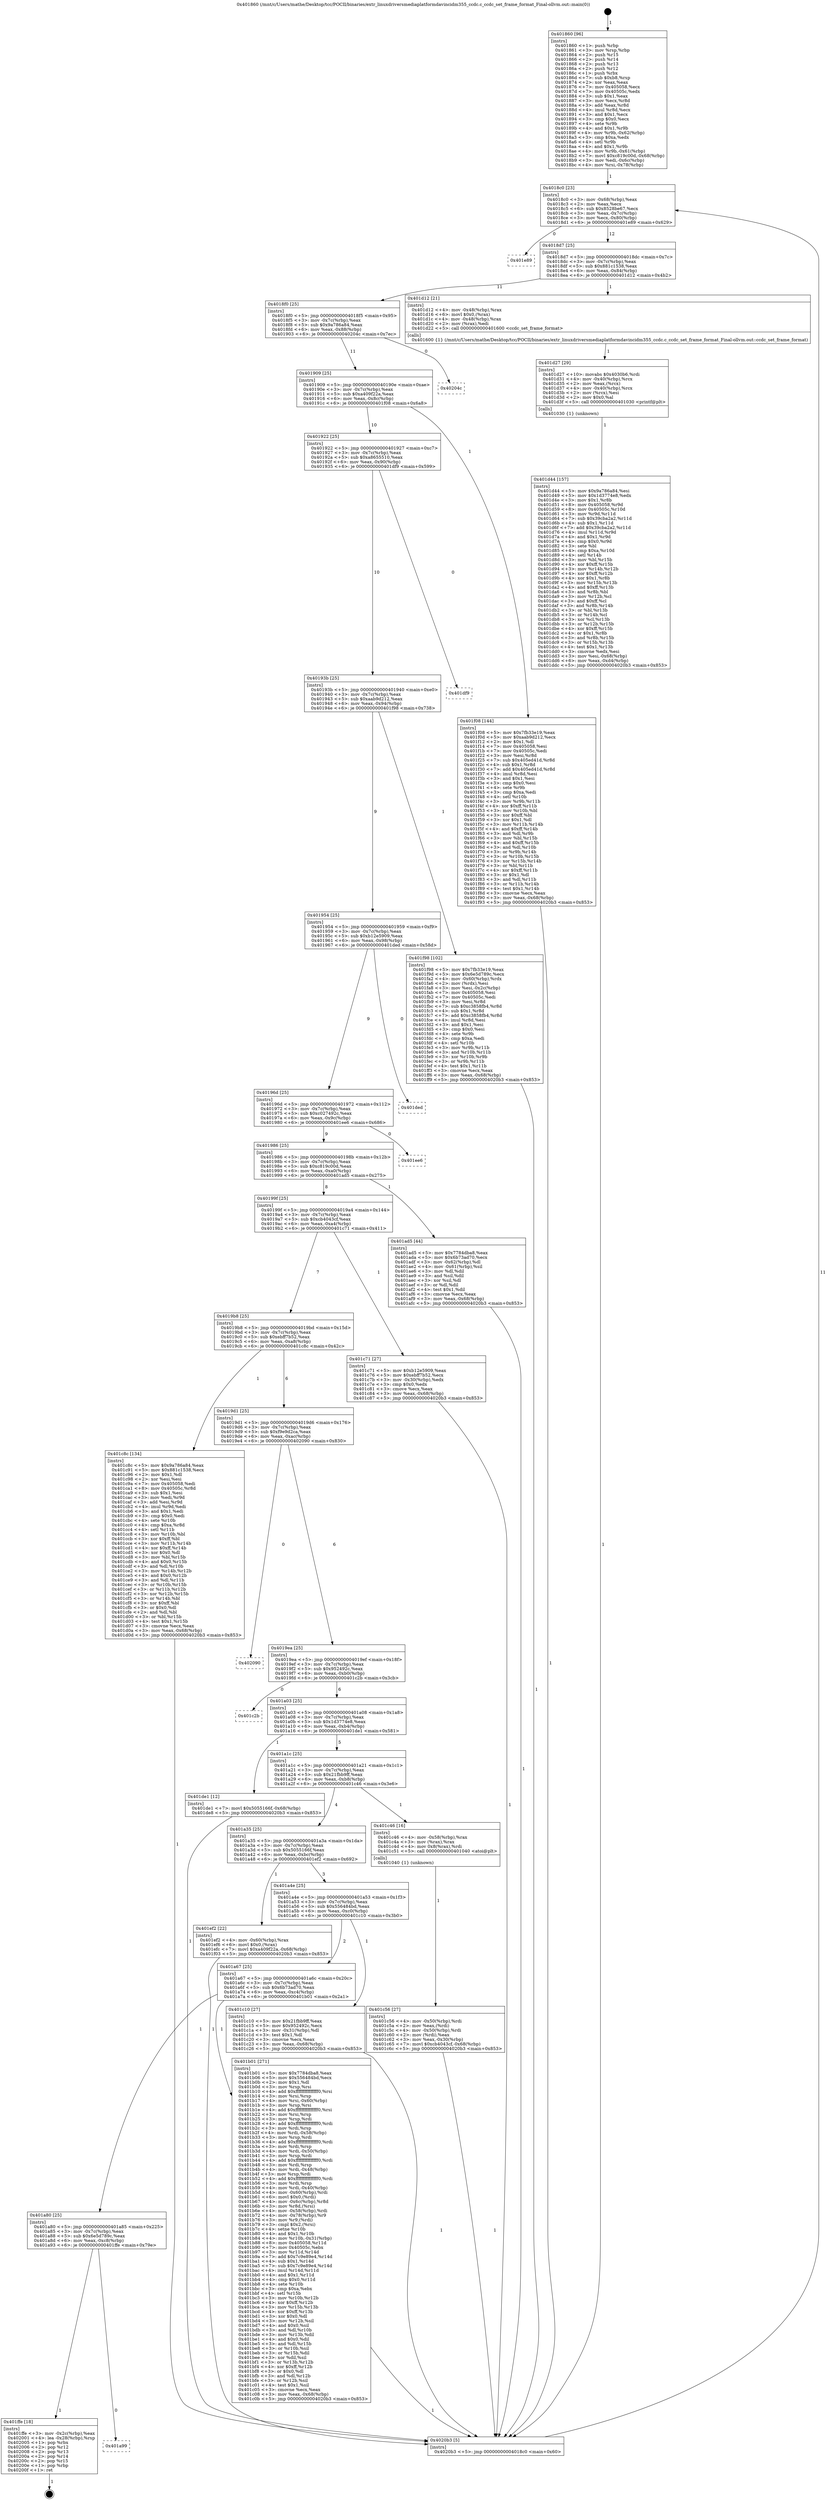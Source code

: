 digraph "0x401860" {
  label = "0x401860 (/mnt/c/Users/mathe/Desktop/tcc/POCII/binaries/extr_linuxdriversmediaplatformdavincidm355_ccdc.c_ccdc_set_frame_format_Final-ollvm.out::main(0))"
  labelloc = "t"
  node[shape=record]

  Entry [label="",width=0.3,height=0.3,shape=circle,fillcolor=black,style=filled]
  "0x4018c0" [label="{
     0x4018c0 [23]\l
     | [instrs]\l
     &nbsp;&nbsp;0x4018c0 \<+3\>: mov -0x68(%rbp),%eax\l
     &nbsp;&nbsp;0x4018c3 \<+2\>: mov %eax,%ecx\l
     &nbsp;&nbsp;0x4018c5 \<+6\>: sub $0x8528be67,%ecx\l
     &nbsp;&nbsp;0x4018cb \<+3\>: mov %eax,-0x7c(%rbp)\l
     &nbsp;&nbsp;0x4018ce \<+3\>: mov %ecx,-0x80(%rbp)\l
     &nbsp;&nbsp;0x4018d1 \<+6\>: je 0000000000401e89 \<main+0x629\>\l
  }"]
  "0x401e89" [label="{
     0x401e89\l
  }", style=dashed]
  "0x4018d7" [label="{
     0x4018d7 [25]\l
     | [instrs]\l
     &nbsp;&nbsp;0x4018d7 \<+5\>: jmp 00000000004018dc \<main+0x7c\>\l
     &nbsp;&nbsp;0x4018dc \<+3\>: mov -0x7c(%rbp),%eax\l
     &nbsp;&nbsp;0x4018df \<+5\>: sub $0x881c1538,%eax\l
     &nbsp;&nbsp;0x4018e4 \<+6\>: mov %eax,-0x84(%rbp)\l
     &nbsp;&nbsp;0x4018ea \<+6\>: je 0000000000401d12 \<main+0x4b2\>\l
  }"]
  Exit [label="",width=0.3,height=0.3,shape=circle,fillcolor=black,style=filled,peripheries=2]
  "0x401d12" [label="{
     0x401d12 [21]\l
     | [instrs]\l
     &nbsp;&nbsp;0x401d12 \<+4\>: mov -0x48(%rbp),%rax\l
     &nbsp;&nbsp;0x401d16 \<+6\>: movl $0x0,(%rax)\l
     &nbsp;&nbsp;0x401d1c \<+4\>: mov -0x48(%rbp),%rax\l
     &nbsp;&nbsp;0x401d20 \<+2\>: mov (%rax),%edi\l
     &nbsp;&nbsp;0x401d22 \<+5\>: call 0000000000401600 \<ccdc_set_frame_format\>\l
     | [calls]\l
     &nbsp;&nbsp;0x401600 \{1\} (/mnt/c/Users/mathe/Desktop/tcc/POCII/binaries/extr_linuxdriversmediaplatformdavincidm355_ccdc.c_ccdc_set_frame_format_Final-ollvm.out::ccdc_set_frame_format)\l
  }"]
  "0x4018f0" [label="{
     0x4018f0 [25]\l
     | [instrs]\l
     &nbsp;&nbsp;0x4018f0 \<+5\>: jmp 00000000004018f5 \<main+0x95\>\l
     &nbsp;&nbsp;0x4018f5 \<+3\>: mov -0x7c(%rbp),%eax\l
     &nbsp;&nbsp;0x4018f8 \<+5\>: sub $0x9a786a84,%eax\l
     &nbsp;&nbsp;0x4018fd \<+6\>: mov %eax,-0x88(%rbp)\l
     &nbsp;&nbsp;0x401903 \<+6\>: je 000000000040204c \<main+0x7ec\>\l
  }"]
  "0x401a99" [label="{
     0x401a99\l
  }", style=dashed]
  "0x40204c" [label="{
     0x40204c\l
  }", style=dashed]
  "0x401909" [label="{
     0x401909 [25]\l
     | [instrs]\l
     &nbsp;&nbsp;0x401909 \<+5\>: jmp 000000000040190e \<main+0xae\>\l
     &nbsp;&nbsp;0x40190e \<+3\>: mov -0x7c(%rbp),%eax\l
     &nbsp;&nbsp;0x401911 \<+5\>: sub $0xa409f22a,%eax\l
     &nbsp;&nbsp;0x401916 \<+6\>: mov %eax,-0x8c(%rbp)\l
     &nbsp;&nbsp;0x40191c \<+6\>: je 0000000000401f08 \<main+0x6a8\>\l
  }"]
  "0x401ffe" [label="{
     0x401ffe [18]\l
     | [instrs]\l
     &nbsp;&nbsp;0x401ffe \<+3\>: mov -0x2c(%rbp),%eax\l
     &nbsp;&nbsp;0x402001 \<+4\>: lea -0x28(%rbp),%rsp\l
     &nbsp;&nbsp;0x402005 \<+1\>: pop %rbx\l
     &nbsp;&nbsp;0x402006 \<+2\>: pop %r12\l
     &nbsp;&nbsp;0x402008 \<+2\>: pop %r13\l
     &nbsp;&nbsp;0x40200a \<+2\>: pop %r14\l
     &nbsp;&nbsp;0x40200c \<+2\>: pop %r15\l
     &nbsp;&nbsp;0x40200e \<+1\>: pop %rbp\l
     &nbsp;&nbsp;0x40200f \<+1\>: ret\l
  }"]
  "0x401f08" [label="{
     0x401f08 [144]\l
     | [instrs]\l
     &nbsp;&nbsp;0x401f08 \<+5\>: mov $0x7fb33e19,%eax\l
     &nbsp;&nbsp;0x401f0d \<+5\>: mov $0xaab9d212,%ecx\l
     &nbsp;&nbsp;0x401f12 \<+2\>: mov $0x1,%dl\l
     &nbsp;&nbsp;0x401f14 \<+7\>: mov 0x405058,%esi\l
     &nbsp;&nbsp;0x401f1b \<+7\>: mov 0x40505c,%edi\l
     &nbsp;&nbsp;0x401f22 \<+3\>: mov %esi,%r8d\l
     &nbsp;&nbsp;0x401f25 \<+7\>: sub $0x405ed41d,%r8d\l
     &nbsp;&nbsp;0x401f2c \<+4\>: sub $0x1,%r8d\l
     &nbsp;&nbsp;0x401f30 \<+7\>: add $0x405ed41d,%r8d\l
     &nbsp;&nbsp;0x401f37 \<+4\>: imul %r8d,%esi\l
     &nbsp;&nbsp;0x401f3b \<+3\>: and $0x1,%esi\l
     &nbsp;&nbsp;0x401f3e \<+3\>: cmp $0x0,%esi\l
     &nbsp;&nbsp;0x401f41 \<+4\>: sete %r9b\l
     &nbsp;&nbsp;0x401f45 \<+3\>: cmp $0xa,%edi\l
     &nbsp;&nbsp;0x401f48 \<+4\>: setl %r10b\l
     &nbsp;&nbsp;0x401f4c \<+3\>: mov %r9b,%r11b\l
     &nbsp;&nbsp;0x401f4f \<+4\>: xor $0xff,%r11b\l
     &nbsp;&nbsp;0x401f53 \<+3\>: mov %r10b,%bl\l
     &nbsp;&nbsp;0x401f56 \<+3\>: xor $0xff,%bl\l
     &nbsp;&nbsp;0x401f59 \<+3\>: xor $0x1,%dl\l
     &nbsp;&nbsp;0x401f5c \<+3\>: mov %r11b,%r14b\l
     &nbsp;&nbsp;0x401f5f \<+4\>: and $0xff,%r14b\l
     &nbsp;&nbsp;0x401f63 \<+3\>: and %dl,%r9b\l
     &nbsp;&nbsp;0x401f66 \<+3\>: mov %bl,%r15b\l
     &nbsp;&nbsp;0x401f69 \<+4\>: and $0xff,%r15b\l
     &nbsp;&nbsp;0x401f6d \<+3\>: and %dl,%r10b\l
     &nbsp;&nbsp;0x401f70 \<+3\>: or %r9b,%r14b\l
     &nbsp;&nbsp;0x401f73 \<+3\>: or %r10b,%r15b\l
     &nbsp;&nbsp;0x401f76 \<+3\>: xor %r15b,%r14b\l
     &nbsp;&nbsp;0x401f79 \<+3\>: or %bl,%r11b\l
     &nbsp;&nbsp;0x401f7c \<+4\>: xor $0xff,%r11b\l
     &nbsp;&nbsp;0x401f80 \<+3\>: or $0x1,%dl\l
     &nbsp;&nbsp;0x401f83 \<+3\>: and %dl,%r11b\l
     &nbsp;&nbsp;0x401f86 \<+3\>: or %r11b,%r14b\l
     &nbsp;&nbsp;0x401f89 \<+4\>: test $0x1,%r14b\l
     &nbsp;&nbsp;0x401f8d \<+3\>: cmovne %ecx,%eax\l
     &nbsp;&nbsp;0x401f90 \<+3\>: mov %eax,-0x68(%rbp)\l
     &nbsp;&nbsp;0x401f93 \<+5\>: jmp 00000000004020b3 \<main+0x853\>\l
  }"]
  "0x401922" [label="{
     0x401922 [25]\l
     | [instrs]\l
     &nbsp;&nbsp;0x401922 \<+5\>: jmp 0000000000401927 \<main+0xc7\>\l
     &nbsp;&nbsp;0x401927 \<+3\>: mov -0x7c(%rbp),%eax\l
     &nbsp;&nbsp;0x40192a \<+5\>: sub $0xa8655510,%eax\l
     &nbsp;&nbsp;0x40192f \<+6\>: mov %eax,-0x90(%rbp)\l
     &nbsp;&nbsp;0x401935 \<+6\>: je 0000000000401df9 \<main+0x599\>\l
  }"]
  "0x401d44" [label="{
     0x401d44 [157]\l
     | [instrs]\l
     &nbsp;&nbsp;0x401d44 \<+5\>: mov $0x9a786a84,%esi\l
     &nbsp;&nbsp;0x401d49 \<+5\>: mov $0x1d3774e8,%edx\l
     &nbsp;&nbsp;0x401d4e \<+3\>: mov $0x1,%r8b\l
     &nbsp;&nbsp;0x401d51 \<+8\>: mov 0x405058,%r9d\l
     &nbsp;&nbsp;0x401d59 \<+8\>: mov 0x40505c,%r10d\l
     &nbsp;&nbsp;0x401d61 \<+3\>: mov %r9d,%r11d\l
     &nbsp;&nbsp;0x401d64 \<+7\>: sub $0x39cba2a2,%r11d\l
     &nbsp;&nbsp;0x401d6b \<+4\>: sub $0x1,%r11d\l
     &nbsp;&nbsp;0x401d6f \<+7\>: add $0x39cba2a2,%r11d\l
     &nbsp;&nbsp;0x401d76 \<+4\>: imul %r11d,%r9d\l
     &nbsp;&nbsp;0x401d7a \<+4\>: and $0x1,%r9d\l
     &nbsp;&nbsp;0x401d7e \<+4\>: cmp $0x0,%r9d\l
     &nbsp;&nbsp;0x401d82 \<+3\>: sete %bl\l
     &nbsp;&nbsp;0x401d85 \<+4\>: cmp $0xa,%r10d\l
     &nbsp;&nbsp;0x401d89 \<+4\>: setl %r14b\l
     &nbsp;&nbsp;0x401d8d \<+3\>: mov %bl,%r15b\l
     &nbsp;&nbsp;0x401d90 \<+4\>: xor $0xff,%r15b\l
     &nbsp;&nbsp;0x401d94 \<+3\>: mov %r14b,%r12b\l
     &nbsp;&nbsp;0x401d97 \<+4\>: xor $0xff,%r12b\l
     &nbsp;&nbsp;0x401d9b \<+4\>: xor $0x1,%r8b\l
     &nbsp;&nbsp;0x401d9f \<+3\>: mov %r15b,%r13b\l
     &nbsp;&nbsp;0x401da2 \<+4\>: and $0xff,%r13b\l
     &nbsp;&nbsp;0x401da6 \<+3\>: and %r8b,%bl\l
     &nbsp;&nbsp;0x401da9 \<+3\>: mov %r12b,%cl\l
     &nbsp;&nbsp;0x401dac \<+3\>: and $0xff,%cl\l
     &nbsp;&nbsp;0x401daf \<+3\>: and %r8b,%r14b\l
     &nbsp;&nbsp;0x401db2 \<+3\>: or %bl,%r13b\l
     &nbsp;&nbsp;0x401db5 \<+3\>: or %r14b,%cl\l
     &nbsp;&nbsp;0x401db8 \<+3\>: xor %cl,%r13b\l
     &nbsp;&nbsp;0x401dbb \<+3\>: or %r12b,%r15b\l
     &nbsp;&nbsp;0x401dbe \<+4\>: xor $0xff,%r15b\l
     &nbsp;&nbsp;0x401dc2 \<+4\>: or $0x1,%r8b\l
     &nbsp;&nbsp;0x401dc6 \<+3\>: and %r8b,%r15b\l
     &nbsp;&nbsp;0x401dc9 \<+3\>: or %r15b,%r13b\l
     &nbsp;&nbsp;0x401dcc \<+4\>: test $0x1,%r13b\l
     &nbsp;&nbsp;0x401dd0 \<+3\>: cmovne %edx,%esi\l
     &nbsp;&nbsp;0x401dd3 \<+3\>: mov %esi,-0x68(%rbp)\l
     &nbsp;&nbsp;0x401dd6 \<+6\>: mov %eax,-0xd4(%rbp)\l
     &nbsp;&nbsp;0x401ddc \<+5\>: jmp 00000000004020b3 \<main+0x853\>\l
  }"]
  "0x401df9" [label="{
     0x401df9\l
  }", style=dashed]
  "0x40193b" [label="{
     0x40193b [25]\l
     | [instrs]\l
     &nbsp;&nbsp;0x40193b \<+5\>: jmp 0000000000401940 \<main+0xe0\>\l
     &nbsp;&nbsp;0x401940 \<+3\>: mov -0x7c(%rbp),%eax\l
     &nbsp;&nbsp;0x401943 \<+5\>: sub $0xaab9d212,%eax\l
     &nbsp;&nbsp;0x401948 \<+6\>: mov %eax,-0x94(%rbp)\l
     &nbsp;&nbsp;0x40194e \<+6\>: je 0000000000401f98 \<main+0x738\>\l
  }"]
  "0x401d27" [label="{
     0x401d27 [29]\l
     | [instrs]\l
     &nbsp;&nbsp;0x401d27 \<+10\>: movabs $0x4030b6,%rdi\l
     &nbsp;&nbsp;0x401d31 \<+4\>: mov -0x40(%rbp),%rcx\l
     &nbsp;&nbsp;0x401d35 \<+2\>: mov %eax,(%rcx)\l
     &nbsp;&nbsp;0x401d37 \<+4\>: mov -0x40(%rbp),%rcx\l
     &nbsp;&nbsp;0x401d3b \<+2\>: mov (%rcx),%esi\l
     &nbsp;&nbsp;0x401d3d \<+2\>: mov $0x0,%al\l
     &nbsp;&nbsp;0x401d3f \<+5\>: call 0000000000401030 \<printf@plt\>\l
     | [calls]\l
     &nbsp;&nbsp;0x401030 \{1\} (unknown)\l
  }"]
  "0x401f98" [label="{
     0x401f98 [102]\l
     | [instrs]\l
     &nbsp;&nbsp;0x401f98 \<+5\>: mov $0x7fb33e19,%eax\l
     &nbsp;&nbsp;0x401f9d \<+5\>: mov $0x6e5d789c,%ecx\l
     &nbsp;&nbsp;0x401fa2 \<+4\>: mov -0x60(%rbp),%rdx\l
     &nbsp;&nbsp;0x401fa6 \<+2\>: mov (%rdx),%esi\l
     &nbsp;&nbsp;0x401fa8 \<+3\>: mov %esi,-0x2c(%rbp)\l
     &nbsp;&nbsp;0x401fab \<+7\>: mov 0x405058,%esi\l
     &nbsp;&nbsp;0x401fb2 \<+7\>: mov 0x40505c,%edi\l
     &nbsp;&nbsp;0x401fb9 \<+3\>: mov %esi,%r8d\l
     &nbsp;&nbsp;0x401fbc \<+7\>: sub $0xc3858fb4,%r8d\l
     &nbsp;&nbsp;0x401fc3 \<+4\>: sub $0x1,%r8d\l
     &nbsp;&nbsp;0x401fc7 \<+7\>: add $0xc3858fb4,%r8d\l
     &nbsp;&nbsp;0x401fce \<+4\>: imul %r8d,%esi\l
     &nbsp;&nbsp;0x401fd2 \<+3\>: and $0x1,%esi\l
     &nbsp;&nbsp;0x401fd5 \<+3\>: cmp $0x0,%esi\l
     &nbsp;&nbsp;0x401fd8 \<+4\>: sete %r9b\l
     &nbsp;&nbsp;0x401fdc \<+3\>: cmp $0xa,%edi\l
     &nbsp;&nbsp;0x401fdf \<+4\>: setl %r10b\l
     &nbsp;&nbsp;0x401fe3 \<+3\>: mov %r9b,%r11b\l
     &nbsp;&nbsp;0x401fe6 \<+3\>: and %r10b,%r11b\l
     &nbsp;&nbsp;0x401fe9 \<+3\>: xor %r10b,%r9b\l
     &nbsp;&nbsp;0x401fec \<+3\>: or %r9b,%r11b\l
     &nbsp;&nbsp;0x401fef \<+4\>: test $0x1,%r11b\l
     &nbsp;&nbsp;0x401ff3 \<+3\>: cmovne %ecx,%eax\l
     &nbsp;&nbsp;0x401ff6 \<+3\>: mov %eax,-0x68(%rbp)\l
     &nbsp;&nbsp;0x401ff9 \<+5\>: jmp 00000000004020b3 \<main+0x853\>\l
  }"]
  "0x401954" [label="{
     0x401954 [25]\l
     | [instrs]\l
     &nbsp;&nbsp;0x401954 \<+5\>: jmp 0000000000401959 \<main+0xf9\>\l
     &nbsp;&nbsp;0x401959 \<+3\>: mov -0x7c(%rbp),%eax\l
     &nbsp;&nbsp;0x40195c \<+5\>: sub $0xb12e5909,%eax\l
     &nbsp;&nbsp;0x401961 \<+6\>: mov %eax,-0x98(%rbp)\l
     &nbsp;&nbsp;0x401967 \<+6\>: je 0000000000401ded \<main+0x58d\>\l
  }"]
  "0x401c56" [label="{
     0x401c56 [27]\l
     | [instrs]\l
     &nbsp;&nbsp;0x401c56 \<+4\>: mov -0x50(%rbp),%rdi\l
     &nbsp;&nbsp;0x401c5a \<+2\>: mov %eax,(%rdi)\l
     &nbsp;&nbsp;0x401c5c \<+4\>: mov -0x50(%rbp),%rdi\l
     &nbsp;&nbsp;0x401c60 \<+2\>: mov (%rdi),%eax\l
     &nbsp;&nbsp;0x401c62 \<+3\>: mov %eax,-0x30(%rbp)\l
     &nbsp;&nbsp;0x401c65 \<+7\>: movl $0xcb4043cf,-0x68(%rbp)\l
     &nbsp;&nbsp;0x401c6c \<+5\>: jmp 00000000004020b3 \<main+0x853\>\l
  }"]
  "0x401ded" [label="{
     0x401ded\l
  }", style=dashed]
  "0x40196d" [label="{
     0x40196d [25]\l
     | [instrs]\l
     &nbsp;&nbsp;0x40196d \<+5\>: jmp 0000000000401972 \<main+0x112\>\l
     &nbsp;&nbsp;0x401972 \<+3\>: mov -0x7c(%rbp),%eax\l
     &nbsp;&nbsp;0x401975 \<+5\>: sub $0xc027492c,%eax\l
     &nbsp;&nbsp;0x40197a \<+6\>: mov %eax,-0x9c(%rbp)\l
     &nbsp;&nbsp;0x401980 \<+6\>: je 0000000000401ee6 \<main+0x686\>\l
  }"]
  "0x401a80" [label="{
     0x401a80 [25]\l
     | [instrs]\l
     &nbsp;&nbsp;0x401a80 \<+5\>: jmp 0000000000401a85 \<main+0x225\>\l
     &nbsp;&nbsp;0x401a85 \<+3\>: mov -0x7c(%rbp),%eax\l
     &nbsp;&nbsp;0x401a88 \<+5\>: sub $0x6e5d789c,%eax\l
     &nbsp;&nbsp;0x401a8d \<+6\>: mov %eax,-0xc8(%rbp)\l
     &nbsp;&nbsp;0x401a93 \<+6\>: je 0000000000401ffe \<main+0x79e\>\l
  }"]
  "0x401ee6" [label="{
     0x401ee6\l
  }", style=dashed]
  "0x401986" [label="{
     0x401986 [25]\l
     | [instrs]\l
     &nbsp;&nbsp;0x401986 \<+5\>: jmp 000000000040198b \<main+0x12b\>\l
     &nbsp;&nbsp;0x40198b \<+3\>: mov -0x7c(%rbp),%eax\l
     &nbsp;&nbsp;0x40198e \<+5\>: sub $0xc819c00d,%eax\l
     &nbsp;&nbsp;0x401993 \<+6\>: mov %eax,-0xa0(%rbp)\l
     &nbsp;&nbsp;0x401999 \<+6\>: je 0000000000401ad5 \<main+0x275\>\l
  }"]
  "0x401b01" [label="{
     0x401b01 [271]\l
     | [instrs]\l
     &nbsp;&nbsp;0x401b01 \<+5\>: mov $0x7784dba8,%eax\l
     &nbsp;&nbsp;0x401b06 \<+5\>: mov $0x556484bd,%ecx\l
     &nbsp;&nbsp;0x401b0b \<+2\>: mov $0x1,%dl\l
     &nbsp;&nbsp;0x401b0d \<+3\>: mov %rsp,%rsi\l
     &nbsp;&nbsp;0x401b10 \<+4\>: add $0xfffffffffffffff0,%rsi\l
     &nbsp;&nbsp;0x401b14 \<+3\>: mov %rsi,%rsp\l
     &nbsp;&nbsp;0x401b17 \<+4\>: mov %rsi,-0x60(%rbp)\l
     &nbsp;&nbsp;0x401b1b \<+3\>: mov %rsp,%rsi\l
     &nbsp;&nbsp;0x401b1e \<+4\>: add $0xfffffffffffffff0,%rsi\l
     &nbsp;&nbsp;0x401b22 \<+3\>: mov %rsi,%rsp\l
     &nbsp;&nbsp;0x401b25 \<+3\>: mov %rsp,%rdi\l
     &nbsp;&nbsp;0x401b28 \<+4\>: add $0xfffffffffffffff0,%rdi\l
     &nbsp;&nbsp;0x401b2c \<+3\>: mov %rdi,%rsp\l
     &nbsp;&nbsp;0x401b2f \<+4\>: mov %rdi,-0x58(%rbp)\l
     &nbsp;&nbsp;0x401b33 \<+3\>: mov %rsp,%rdi\l
     &nbsp;&nbsp;0x401b36 \<+4\>: add $0xfffffffffffffff0,%rdi\l
     &nbsp;&nbsp;0x401b3a \<+3\>: mov %rdi,%rsp\l
     &nbsp;&nbsp;0x401b3d \<+4\>: mov %rdi,-0x50(%rbp)\l
     &nbsp;&nbsp;0x401b41 \<+3\>: mov %rsp,%rdi\l
     &nbsp;&nbsp;0x401b44 \<+4\>: add $0xfffffffffffffff0,%rdi\l
     &nbsp;&nbsp;0x401b48 \<+3\>: mov %rdi,%rsp\l
     &nbsp;&nbsp;0x401b4b \<+4\>: mov %rdi,-0x48(%rbp)\l
     &nbsp;&nbsp;0x401b4f \<+3\>: mov %rsp,%rdi\l
     &nbsp;&nbsp;0x401b52 \<+4\>: add $0xfffffffffffffff0,%rdi\l
     &nbsp;&nbsp;0x401b56 \<+3\>: mov %rdi,%rsp\l
     &nbsp;&nbsp;0x401b59 \<+4\>: mov %rdi,-0x40(%rbp)\l
     &nbsp;&nbsp;0x401b5d \<+4\>: mov -0x60(%rbp),%rdi\l
     &nbsp;&nbsp;0x401b61 \<+6\>: movl $0x0,(%rdi)\l
     &nbsp;&nbsp;0x401b67 \<+4\>: mov -0x6c(%rbp),%r8d\l
     &nbsp;&nbsp;0x401b6b \<+3\>: mov %r8d,(%rsi)\l
     &nbsp;&nbsp;0x401b6e \<+4\>: mov -0x58(%rbp),%rdi\l
     &nbsp;&nbsp;0x401b72 \<+4\>: mov -0x78(%rbp),%r9\l
     &nbsp;&nbsp;0x401b76 \<+3\>: mov %r9,(%rdi)\l
     &nbsp;&nbsp;0x401b79 \<+3\>: cmpl $0x2,(%rsi)\l
     &nbsp;&nbsp;0x401b7c \<+4\>: setne %r10b\l
     &nbsp;&nbsp;0x401b80 \<+4\>: and $0x1,%r10b\l
     &nbsp;&nbsp;0x401b84 \<+4\>: mov %r10b,-0x31(%rbp)\l
     &nbsp;&nbsp;0x401b88 \<+8\>: mov 0x405058,%r11d\l
     &nbsp;&nbsp;0x401b90 \<+7\>: mov 0x40505c,%ebx\l
     &nbsp;&nbsp;0x401b97 \<+3\>: mov %r11d,%r14d\l
     &nbsp;&nbsp;0x401b9a \<+7\>: add $0x7c9e89e4,%r14d\l
     &nbsp;&nbsp;0x401ba1 \<+4\>: sub $0x1,%r14d\l
     &nbsp;&nbsp;0x401ba5 \<+7\>: sub $0x7c9e89e4,%r14d\l
     &nbsp;&nbsp;0x401bac \<+4\>: imul %r14d,%r11d\l
     &nbsp;&nbsp;0x401bb0 \<+4\>: and $0x1,%r11d\l
     &nbsp;&nbsp;0x401bb4 \<+4\>: cmp $0x0,%r11d\l
     &nbsp;&nbsp;0x401bb8 \<+4\>: sete %r10b\l
     &nbsp;&nbsp;0x401bbc \<+3\>: cmp $0xa,%ebx\l
     &nbsp;&nbsp;0x401bbf \<+4\>: setl %r15b\l
     &nbsp;&nbsp;0x401bc3 \<+3\>: mov %r10b,%r12b\l
     &nbsp;&nbsp;0x401bc6 \<+4\>: xor $0xff,%r12b\l
     &nbsp;&nbsp;0x401bca \<+3\>: mov %r15b,%r13b\l
     &nbsp;&nbsp;0x401bcd \<+4\>: xor $0xff,%r13b\l
     &nbsp;&nbsp;0x401bd1 \<+3\>: xor $0x0,%dl\l
     &nbsp;&nbsp;0x401bd4 \<+3\>: mov %r12b,%sil\l
     &nbsp;&nbsp;0x401bd7 \<+4\>: and $0x0,%sil\l
     &nbsp;&nbsp;0x401bdb \<+3\>: and %dl,%r10b\l
     &nbsp;&nbsp;0x401bde \<+3\>: mov %r13b,%dil\l
     &nbsp;&nbsp;0x401be1 \<+4\>: and $0x0,%dil\l
     &nbsp;&nbsp;0x401be5 \<+3\>: and %dl,%r15b\l
     &nbsp;&nbsp;0x401be8 \<+3\>: or %r10b,%sil\l
     &nbsp;&nbsp;0x401beb \<+3\>: or %r15b,%dil\l
     &nbsp;&nbsp;0x401bee \<+3\>: xor %dil,%sil\l
     &nbsp;&nbsp;0x401bf1 \<+3\>: or %r13b,%r12b\l
     &nbsp;&nbsp;0x401bf4 \<+4\>: xor $0xff,%r12b\l
     &nbsp;&nbsp;0x401bf8 \<+3\>: or $0x0,%dl\l
     &nbsp;&nbsp;0x401bfb \<+3\>: and %dl,%r12b\l
     &nbsp;&nbsp;0x401bfe \<+3\>: or %r12b,%sil\l
     &nbsp;&nbsp;0x401c01 \<+4\>: test $0x1,%sil\l
     &nbsp;&nbsp;0x401c05 \<+3\>: cmovne %ecx,%eax\l
     &nbsp;&nbsp;0x401c08 \<+3\>: mov %eax,-0x68(%rbp)\l
     &nbsp;&nbsp;0x401c0b \<+5\>: jmp 00000000004020b3 \<main+0x853\>\l
  }"]
  "0x401ad5" [label="{
     0x401ad5 [44]\l
     | [instrs]\l
     &nbsp;&nbsp;0x401ad5 \<+5\>: mov $0x7784dba8,%eax\l
     &nbsp;&nbsp;0x401ada \<+5\>: mov $0x6b73ad70,%ecx\l
     &nbsp;&nbsp;0x401adf \<+3\>: mov -0x62(%rbp),%dl\l
     &nbsp;&nbsp;0x401ae2 \<+4\>: mov -0x61(%rbp),%sil\l
     &nbsp;&nbsp;0x401ae6 \<+3\>: mov %dl,%dil\l
     &nbsp;&nbsp;0x401ae9 \<+3\>: and %sil,%dil\l
     &nbsp;&nbsp;0x401aec \<+3\>: xor %sil,%dl\l
     &nbsp;&nbsp;0x401aef \<+3\>: or %dl,%dil\l
     &nbsp;&nbsp;0x401af2 \<+4\>: test $0x1,%dil\l
     &nbsp;&nbsp;0x401af6 \<+3\>: cmovne %ecx,%eax\l
     &nbsp;&nbsp;0x401af9 \<+3\>: mov %eax,-0x68(%rbp)\l
     &nbsp;&nbsp;0x401afc \<+5\>: jmp 00000000004020b3 \<main+0x853\>\l
  }"]
  "0x40199f" [label="{
     0x40199f [25]\l
     | [instrs]\l
     &nbsp;&nbsp;0x40199f \<+5\>: jmp 00000000004019a4 \<main+0x144\>\l
     &nbsp;&nbsp;0x4019a4 \<+3\>: mov -0x7c(%rbp),%eax\l
     &nbsp;&nbsp;0x4019a7 \<+5\>: sub $0xcb4043cf,%eax\l
     &nbsp;&nbsp;0x4019ac \<+6\>: mov %eax,-0xa4(%rbp)\l
     &nbsp;&nbsp;0x4019b2 \<+6\>: je 0000000000401c71 \<main+0x411\>\l
  }"]
  "0x4020b3" [label="{
     0x4020b3 [5]\l
     | [instrs]\l
     &nbsp;&nbsp;0x4020b3 \<+5\>: jmp 00000000004018c0 \<main+0x60\>\l
  }"]
  "0x401860" [label="{
     0x401860 [96]\l
     | [instrs]\l
     &nbsp;&nbsp;0x401860 \<+1\>: push %rbp\l
     &nbsp;&nbsp;0x401861 \<+3\>: mov %rsp,%rbp\l
     &nbsp;&nbsp;0x401864 \<+2\>: push %r15\l
     &nbsp;&nbsp;0x401866 \<+2\>: push %r14\l
     &nbsp;&nbsp;0x401868 \<+2\>: push %r13\l
     &nbsp;&nbsp;0x40186a \<+2\>: push %r12\l
     &nbsp;&nbsp;0x40186c \<+1\>: push %rbx\l
     &nbsp;&nbsp;0x40186d \<+7\>: sub $0xb8,%rsp\l
     &nbsp;&nbsp;0x401874 \<+2\>: xor %eax,%eax\l
     &nbsp;&nbsp;0x401876 \<+7\>: mov 0x405058,%ecx\l
     &nbsp;&nbsp;0x40187d \<+7\>: mov 0x40505c,%edx\l
     &nbsp;&nbsp;0x401884 \<+3\>: sub $0x1,%eax\l
     &nbsp;&nbsp;0x401887 \<+3\>: mov %ecx,%r8d\l
     &nbsp;&nbsp;0x40188a \<+3\>: add %eax,%r8d\l
     &nbsp;&nbsp;0x40188d \<+4\>: imul %r8d,%ecx\l
     &nbsp;&nbsp;0x401891 \<+3\>: and $0x1,%ecx\l
     &nbsp;&nbsp;0x401894 \<+3\>: cmp $0x0,%ecx\l
     &nbsp;&nbsp;0x401897 \<+4\>: sete %r9b\l
     &nbsp;&nbsp;0x40189b \<+4\>: and $0x1,%r9b\l
     &nbsp;&nbsp;0x40189f \<+4\>: mov %r9b,-0x62(%rbp)\l
     &nbsp;&nbsp;0x4018a3 \<+3\>: cmp $0xa,%edx\l
     &nbsp;&nbsp;0x4018a6 \<+4\>: setl %r9b\l
     &nbsp;&nbsp;0x4018aa \<+4\>: and $0x1,%r9b\l
     &nbsp;&nbsp;0x4018ae \<+4\>: mov %r9b,-0x61(%rbp)\l
     &nbsp;&nbsp;0x4018b2 \<+7\>: movl $0xc819c00d,-0x68(%rbp)\l
     &nbsp;&nbsp;0x4018b9 \<+3\>: mov %edi,-0x6c(%rbp)\l
     &nbsp;&nbsp;0x4018bc \<+4\>: mov %rsi,-0x78(%rbp)\l
  }"]
  "0x401a67" [label="{
     0x401a67 [25]\l
     | [instrs]\l
     &nbsp;&nbsp;0x401a67 \<+5\>: jmp 0000000000401a6c \<main+0x20c\>\l
     &nbsp;&nbsp;0x401a6c \<+3\>: mov -0x7c(%rbp),%eax\l
     &nbsp;&nbsp;0x401a6f \<+5\>: sub $0x6b73ad70,%eax\l
     &nbsp;&nbsp;0x401a74 \<+6\>: mov %eax,-0xc4(%rbp)\l
     &nbsp;&nbsp;0x401a7a \<+6\>: je 0000000000401b01 \<main+0x2a1\>\l
  }"]
  "0x401c71" [label="{
     0x401c71 [27]\l
     | [instrs]\l
     &nbsp;&nbsp;0x401c71 \<+5\>: mov $0xb12e5909,%eax\l
     &nbsp;&nbsp;0x401c76 \<+5\>: mov $0xebff7b52,%ecx\l
     &nbsp;&nbsp;0x401c7b \<+3\>: mov -0x30(%rbp),%edx\l
     &nbsp;&nbsp;0x401c7e \<+3\>: cmp $0x0,%edx\l
     &nbsp;&nbsp;0x401c81 \<+3\>: cmove %ecx,%eax\l
     &nbsp;&nbsp;0x401c84 \<+3\>: mov %eax,-0x68(%rbp)\l
     &nbsp;&nbsp;0x401c87 \<+5\>: jmp 00000000004020b3 \<main+0x853\>\l
  }"]
  "0x4019b8" [label="{
     0x4019b8 [25]\l
     | [instrs]\l
     &nbsp;&nbsp;0x4019b8 \<+5\>: jmp 00000000004019bd \<main+0x15d\>\l
     &nbsp;&nbsp;0x4019bd \<+3\>: mov -0x7c(%rbp),%eax\l
     &nbsp;&nbsp;0x4019c0 \<+5\>: sub $0xebff7b52,%eax\l
     &nbsp;&nbsp;0x4019c5 \<+6\>: mov %eax,-0xa8(%rbp)\l
     &nbsp;&nbsp;0x4019cb \<+6\>: je 0000000000401c8c \<main+0x42c\>\l
  }"]
  "0x401c10" [label="{
     0x401c10 [27]\l
     | [instrs]\l
     &nbsp;&nbsp;0x401c10 \<+5\>: mov $0x21fbb9ff,%eax\l
     &nbsp;&nbsp;0x401c15 \<+5\>: mov $0x952492c,%ecx\l
     &nbsp;&nbsp;0x401c1a \<+3\>: mov -0x31(%rbp),%dl\l
     &nbsp;&nbsp;0x401c1d \<+3\>: test $0x1,%dl\l
     &nbsp;&nbsp;0x401c20 \<+3\>: cmovne %ecx,%eax\l
     &nbsp;&nbsp;0x401c23 \<+3\>: mov %eax,-0x68(%rbp)\l
     &nbsp;&nbsp;0x401c26 \<+5\>: jmp 00000000004020b3 \<main+0x853\>\l
  }"]
  "0x401c8c" [label="{
     0x401c8c [134]\l
     | [instrs]\l
     &nbsp;&nbsp;0x401c8c \<+5\>: mov $0x9a786a84,%eax\l
     &nbsp;&nbsp;0x401c91 \<+5\>: mov $0x881c1538,%ecx\l
     &nbsp;&nbsp;0x401c96 \<+2\>: mov $0x1,%dl\l
     &nbsp;&nbsp;0x401c98 \<+2\>: xor %esi,%esi\l
     &nbsp;&nbsp;0x401c9a \<+7\>: mov 0x405058,%edi\l
     &nbsp;&nbsp;0x401ca1 \<+8\>: mov 0x40505c,%r8d\l
     &nbsp;&nbsp;0x401ca9 \<+3\>: sub $0x1,%esi\l
     &nbsp;&nbsp;0x401cac \<+3\>: mov %edi,%r9d\l
     &nbsp;&nbsp;0x401caf \<+3\>: add %esi,%r9d\l
     &nbsp;&nbsp;0x401cb2 \<+4\>: imul %r9d,%edi\l
     &nbsp;&nbsp;0x401cb6 \<+3\>: and $0x1,%edi\l
     &nbsp;&nbsp;0x401cb9 \<+3\>: cmp $0x0,%edi\l
     &nbsp;&nbsp;0x401cbc \<+4\>: sete %r10b\l
     &nbsp;&nbsp;0x401cc0 \<+4\>: cmp $0xa,%r8d\l
     &nbsp;&nbsp;0x401cc4 \<+4\>: setl %r11b\l
     &nbsp;&nbsp;0x401cc8 \<+3\>: mov %r10b,%bl\l
     &nbsp;&nbsp;0x401ccb \<+3\>: xor $0xff,%bl\l
     &nbsp;&nbsp;0x401cce \<+3\>: mov %r11b,%r14b\l
     &nbsp;&nbsp;0x401cd1 \<+4\>: xor $0xff,%r14b\l
     &nbsp;&nbsp;0x401cd5 \<+3\>: xor $0x0,%dl\l
     &nbsp;&nbsp;0x401cd8 \<+3\>: mov %bl,%r15b\l
     &nbsp;&nbsp;0x401cdb \<+4\>: and $0x0,%r15b\l
     &nbsp;&nbsp;0x401cdf \<+3\>: and %dl,%r10b\l
     &nbsp;&nbsp;0x401ce2 \<+3\>: mov %r14b,%r12b\l
     &nbsp;&nbsp;0x401ce5 \<+4\>: and $0x0,%r12b\l
     &nbsp;&nbsp;0x401ce9 \<+3\>: and %dl,%r11b\l
     &nbsp;&nbsp;0x401cec \<+3\>: or %r10b,%r15b\l
     &nbsp;&nbsp;0x401cef \<+3\>: or %r11b,%r12b\l
     &nbsp;&nbsp;0x401cf2 \<+3\>: xor %r12b,%r15b\l
     &nbsp;&nbsp;0x401cf5 \<+3\>: or %r14b,%bl\l
     &nbsp;&nbsp;0x401cf8 \<+3\>: xor $0xff,%bl\l
     &nbsp;&nbsp;0x401cfb \<+3\>: or $0x0,%dl\l
     &nbsp;&nbsp;0x401cfe \<+2\>: and %dl,%bl\l
     &nbsp;&nbsp;0x401d00 \<+3\>: or %bl,%r15b\l
     &nbsp;&nbsp;0x401d03 \<+4\>: test $0x1,%r15b\l
     &nbsp;&nbsp;0x401d07 \<+3\>: cmovne %ecx,%eax\l
     &nbsp;&nbsp;0x401d0a \<+3\>: mov %eax,-0x68(%rbp)\l
     &nbsp;&nbsp;0x401d0d \<+5\>: jmp 00000000004020b3 \<main+0x853\>\l
  }"]
  "0x4019d1" [label="{
     0x4019d1 [25]\l
     | [instrs]\l
     &nbsp;&nbsp;0x4019d1 \<+5\>: jmp 00000000004019d6 \<main+0x176\>\l
     &nbsp;&nbsp;0x4019d6 \<+3\>: mov -0x7c(%rbp),%eax\l
     &nbsp;&nbsp;0x4019d9 \<+5\>: sub $0xf9e9d2ca,%eax\l
     &nbsp;&nbsp;0x4019de \<+6\>: mov %eax,-0xac(%rbp)\l
     &nbsp;&nbsp;0x4019e4 \<+6\>: je 0000000000402090 \<main+0x830\>\l
  }"]
  "0x401a4e" [label="{
     0x401a4e [25]\l
     | [instrs]\l
     &nbsp;&nbsp;0x401a4e \<+5\>: jmp 0000000000401a53 \<main+0x1f3\>\l
     &nbsp;&nbsp;0x401a53 \<+3\>: mov -0x7c(%rbp),%eax\l
     &nbsp;&nbsp;0x401a56 \<+5\>: sub $0x556484bd,%eax\l
     &nbsp;&nbsp;0x401a5b \<+6\>: mov %eax,-0xc0(%rbp)\l
     &nbsp;&nbsp;0x401a61 \<+6\>: je 0000000000401c10 \<main+0x3b0\>\l
  }"]
  "0x402090" [label="{
     0x402090\l
  }", style=dashed]
  "0x4019ea" [label="{
     0x4019ea [25]\l
     | [instrs]\l
     &nbsp;&nbsp;0x4019ea \<+5\>: jmp 00000000004019ef \<main+0x18f\>\l
     &nbsp;&nbsp;0x4019ef \<+3\>: mov -0x7c(%rbp),%eax\l
     &nbsp;&nbsp;0x4019f2 \<+5\>: sub $0x952492c,%eax\l
     &nbsp;&nbsp;0x4019f7 \<+6\>: mov %eax,-0xb0(%rbp)\l
     &nbsp;&nbsp;0x4019fd \<+6\>: je 0000000000401c2b \<main+0x3cb\>\l
  }"]
  "0x401ef2" [label="{
     0x401ef2 [22]\l
     | [instrs]\l
     &nbsp;&nbsp;0x401ef2 \<+4\>: mov -0x60(%rbp),%rax\l
     &nbsp;&nbsp;0x401ef6 \<+6\>: movl $0x0,(%rax)\l
     &nbsp;&nbsp;0x401efc \<+7\>: movl $0xa409f22a,-0x68(%rbp)\l
     &nbsp;&nbsp;0x401f03 \<+5\>: jmp 00000000004020b3 \<main+0x853\>\l
  }"]
  "0x401c2b" [label="{
     0x401c2b\l
  }", style=dashed]
  "0x401a03" [label="{
     0x401a03 [25]\l
     | [instrs]\l
     &nbsp;&nbsp;0x401a03 \<+5\>: jmp 0000000000401a08 \<main+0x1a8\>\l
     &nbsp;&nbsp;0x401a08 \<+3\>: mov -0x7c(%rbp),%eax\l
     &nbsp;&nbsp;0x401a0b \<+5\>: sub $0x1d3774e8,%eax\l
     &nbsp;&nbsp;0x401a10 \<+6\>: mov %eax,-0xb4(%rbp)\l
     &nbsp;&nbsp;0x401a16 \<+6\>: je 0000000000401de1 \<main+0x581\>\l
  }"]
  "0x401a35" [label="{
     0x401a35 [25]\l
     | [instrs]\l
     &nbsp;&nbsp;0x401a35 \<+5\>: jmp 0000000000401a3a \<main+0x1da\>\l
     &nbsp;&nbsp;0x401a3a \<+3\>: mov -0x7c(%rbp),%eax\l
     &nbsp;&nbsp;0x401a3d \<+5\>: sub $0x5055166f,%eax\l
     &nbsp;&nbsp;0x401a42 \<+6\>: mov %eax,-0xbc(%rbp)\l
     &nbsp;&nbsp;0x401a48 \<+6\>: je 0000000000401ef2 \<main+0x692\>\l
  }"]
  "0x401de1" [label="{
     0x401de1 [12]\l
     | [instrs]\l
     &nbsp;&nbsp;0x401de1 \<+7\>: movl $0x5055166f,-0x68(%rbp)\l
     &nbsp;&nbsp;0x401de8 \<+5\>: jmp 00000000004020b3 \<main+0x853\>\l
  }"]
  "0x401a1c" [label="{
     0x401a1c [25]\l
     | [instrs]\l
     &nbsp;&nbsp;0x401a1c \<+5\>: jmp 0000000000401a21 \<main+0x1c1\>\l
     &nbsp;&nbsp;0x401a21 \<+3\>: mov -0x7c(%rbp),%eax\l
     &nbsp;&nbsp;0x401a24 \<+5\>: sub $0x21fbb9ff,%eax\l
     &nbsp;&nbsp;0x401a29 \<+6\>: mov %eax,-0xb8(%rbp)\l
     &nbsp;&nbsp;0x401a2f \<+6\>: je 0000000000401c46 \<main+0x3e6\>\l
  }"]
  "0x401c46" [label="{
     0x401c46 [16]\l
     | [instrs]\l
     &nbsp;&nbsp;0x401c46 \<+4\>: mov -0x58(%rbp),%rax\l
     &nbsp;&nbsp;0x401c4a \<+3\>: mov (%rax),%rax\l
     &nbsp;&nbsp;0x401c4d \<+4\>: mov 0x8(%rax),%rdi\l
     &nbsp;&nbsp;0x401c51 \<+5\>: call 0000000000401040 \<atoi@plt\>\l
     | [calls]\l
     &nbsp;&nbsp;0x401040 \{1\} (unknown)\l
  }"]
  Entry -> "0x401860" [label=" 1"]
  "0x4018c0" -> "0x401e89" [label=" 0"]
  "0x4018c0" -> "0x4018d7" [label=" 12"]
  "0x401ffe" -> Exit [label=" 1"]
  "0x4018d7" -> "0x401d12" [label=" 1"]
  "0x4018d7" -> "0x4018f0" [label=" 11"]
  "0x401a80" -> "0x401a99" [label=" 0"]
  "0x4018f0" -> "0x40204c" [label=" 0"]
  "0x4018f0" -> "0x401909" [label=" 11"]
  "0x401a80" -> "0x401ffe" [label=" 1"]
  "0x401909" -> "0x401f08" [label=" 1"]
  "0x401909" -> "0x401922" [label=" 10"]
  "0x401f98" -> "0x4020b3" [label=" 1"]
  "0x401922" -> "0x401df9" [label=" 0"]
  "0x401922" -> "0x40193b" [label=" 10"]
  "0x401f08" -> "0x4020b3" [label=" 1"]
  "0x40193b" -> "0x401f98" [label=" 1"]
  "0x40193b" -> "0x401954" [label=" 9"]
  "0x401ef2" -> "0x4020b3" [label=" 1"]
  "0x401954" -> "0x401ded" [label=" 0"]
  "0x401954" -> "0x40196d" [label=" 9"]
  "0x401de1" -> "0x4020b3" [label=" 1"]
  "0x40196d" -> "0x401ee6" [label=" 0"]
  "0x40196d" -> "0x401986" [label=" 9"]
  "0x401d27" -> "0x401d44" [label=" 1"]
  "0x401986" -> "0x401ad5" [label=" 1"]
  "0x401986" -> "0x40199f" [label=" 8"]
  "0x401ad5" -> "0x4020b3" [label=" 1"]
  "0x401860" -> "0x4018c0" [label=" 1"]
  "0x4020b3" -> "0x4018c0" [label=" 11"]
  "0x401d12" -> "0x401d27" [label=" 1"]
  "0x40199f" -> "0x401c71" [label=" 1"]
  "0x40199f" -> "0x4019b8" [label=" 7"]
  "0x401c71" -> "0x4020b3" [label=" 1"]
  "0x4019b8" -> "0x401c8c" [label=" 1"]
  "0x4019b8" -> "0x4019d1" [label=" 6"]
  "0x401c56" -> "0x4020b3" [label=" 1"]
  "0x4019d1" -> "0x402090" [label=" 0"]
  "0x4019d1" -> "0x4019ea" [label=" 6"]
  "0x401c10" -> "0x4020b3" [label=" 1"]
  "0x4019ea" -> "0x401c2b" [label=" 0"]
  "0x4019ea" -> "0x401a03" [label=" 6"]
  "0x401b01" -> "0x4020b3" [label=" 1"]
  "0x401a03" -> "0x401de1" [label=" 1"]
  "0x401a03" -> "0x401a1c" [label=" 5"]
  "0x401a67" -> "0x401a80" [label=" 1"]
  "0x401a1c" -> "0x401c46" [label=" 1"]
  "0x401a1c" -> "0x401a35" [label=" 4"]
  "0x401d44" -> "0x4020b3" [label=" 1"]
  "0x401a35" -> "0x401ef2" [label=" 1"]
  "0x401a35" -> "0x401a4e" [label=" 3"]
  "0x401c46" -> "0x401c56" [label=" 1"]
  "0x401a4e" -> "0x401c10" [label=" 1"]
  "0x401a4e" -> "0x401a67" [label=" 2"]
  "0x401c8c" -> "0x4020b3" [label=" 1"]
  "0x401a67" -> "0x401b01" [label=" 1"]
}
